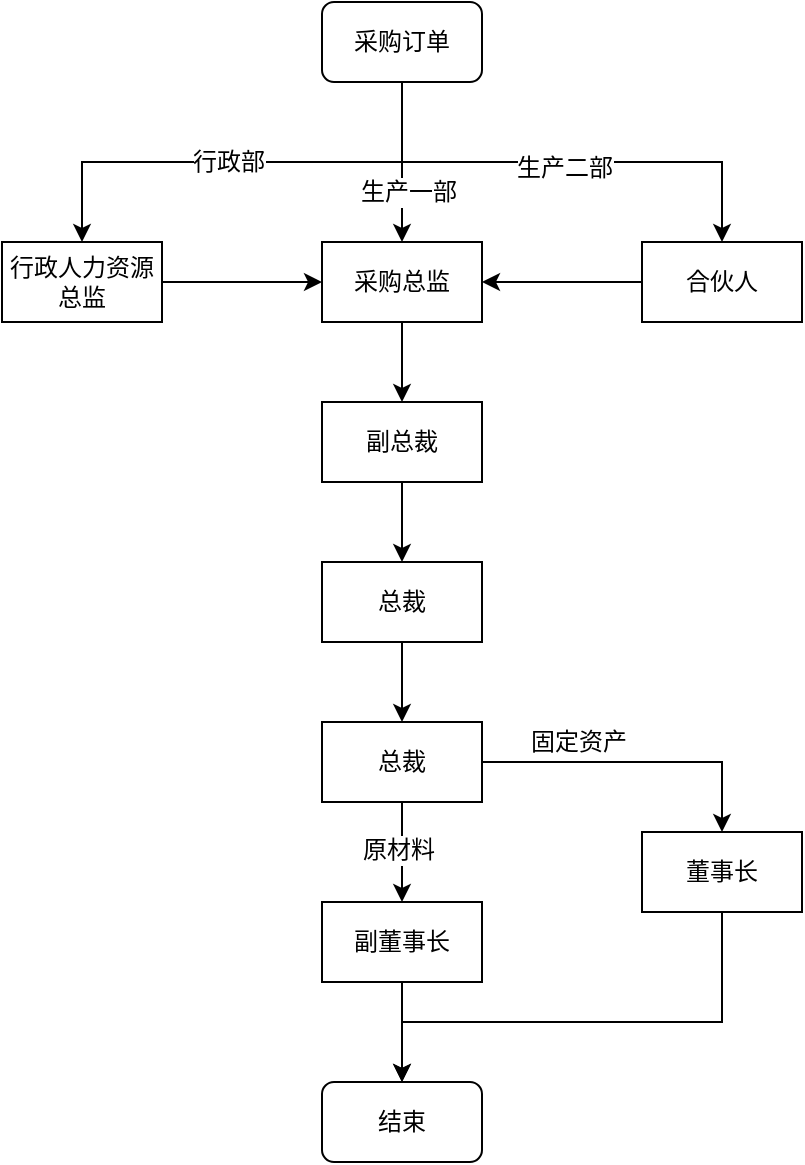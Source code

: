 <mxfile version="10.8.8" type="github"><diagram id="ffYdJT-XFeB85Uy6v92Y" name="Ã§Â¬Â¬ 1 Ã©Â¡Âµ"><mxGraphModel dx="840" dy="1605" grid="1" gridSize="10" guides="1" tooltips="1" connect="1" arrows="1" fold="1" page="1" pageScale="1" pageWidth="827" pageHeight="1169" math="0" shadow="0"><root><mxCell id="0"/><mxCell id="1" parent="0"/><mxCell id="v7qbSXmd2wotJv9jxuf7-5" style="edgeStyle=orthogonalEdgeStyle;rounded=0;orthogonalLoop=1;jettySize=auto;html=1;exitX=0.5;exitY=1;exitDx=0;exitDy=0;entryX=0.5;entryY=0;entryDx=0;entryDy=0;" parent="1" source="v7qbSXmd2wotJv9jxuf7-1" target="v7qbSXmd2wotJv9jxuf7-4" edge="1"><mxGeometry relative="1" as="geometry"/></mxCell><mxCell id="Iau8v4EFnwcn5ndCrO1W-4" value="生产一部" style="text;html=1;resizable=0;points=[];align=center;verticalAlign=middle;labelBackgroundColor=#ffffff;" parent="v7qbSXmd2wotJv9jxuf7-5" vertex="1" connectable="0"><mxGeometry x="0.375" y="3" relative="1" as="geometry"><mxPoint as="offset"/></mxGeometry></mxCell><mxCell id="Iau8v4EFnwcn5ndCrO1W-3" style="edgeStyle=orthogonalEdgeStyle;rounded=0;orthogonalLoop=1;jettySize=auto;html=1;exitX=0.5;exitY=1;exitDx=0;exitDy=0;" parent="1" source="v7qbSXmd2wotJv9jxuf7-1" target="Iau8v4EFnwcn5ndCrO1W-1" edge="1"><mxGeometry relative="1" as="geometry"/></mxCell><mxCell id="Iau8v4EFnwcn5ndCrO1W-5" value="生产二部" style="text;html=1;resizable=0;points=[];align=center;verticalAlign=middle;labelBackgroundColor=#ffffff;" parent="Iau8v4EFnwcn5ndCrO1W-3" vertex="1" connectable="0"><mxGeometry x="0.008" y="-3" relative="1" as="geometry"><mxPoint as="offset"/></mxGeometry></mxCell><mxCell id="ZMKHJREmC-DApjeurCwr-8" style="edgeStyle=orthogonalEdgeStyle;rounded=0;orthogonalLoop=1;jettySize=auto;html=1;exitX=0.5;exitY=1;exitDx=0;exitDy=0;" edge="1" parent="1" source="v7qbSXmd2wotJv9jxuf7-1" target="ZMKHJREmC-DApjeurCwr-4"><mxGeometry relative="1" as="geometry"/></mxCell><mxCell id="ZMKHJREmC-DApjeurCwr-9" value="行政部" style="text;html=1;resizable=0;points=[];align=center;verticalAlign=middle;labelBackgroundColor=#ffffff;" vertex="1" connectable="0" parent="ZMKHJREmC-DApjeurCwr-8"><mxGeometry x="0.058" relative="1" as="geometry"><mxPoint as="offset"/></mxGeometry></mxCell><mxCell id="v7qbSXmd2wotJv9jxuf7-1" value="采购订单" style="rounded=1;whiteSpace=wrap;html=1;" parent="1" vertex="1"><mxGeometry x="240" y="-1000" width="80" height="40" as="geometry"/></mxCell><mxCell id="v7qbSXmd2wotJv9jxuf7-7" value="" style="edgeStyle=orthogonalEdgeStyle;rounded=0;orthogonalLoop=1;jettySize=auto;html=1;" parent="1" source="v7qbSXmd2wotJv9jxuf7-4" target="v7qbSXmd2wotJv9jxuf7-6" edge="1"><mxGeometry relative="1" as="geometry"/></mxCell><mxCell id="v7qbSXmd2wotJv9jxuf7-4" value="采购总监" style="rounded=0;whiteSpace=wrap;html=1;" parent="1" vertex="1"><mxGeometry x="240" y="-880" width="80" height="40" as="geometry"/></mxCell><mxCell id="ZMKHJREmC-DApjeurCwr-7" style="edgeStyle=orthogonalEdgeStyle;rounded=0;orthogonalLoop=1;jettySize=auto;html=1;exitX=1;exitY=0.5;exitDx=0;exitDy=0;entryX=0;entryY=0.5;entryDx=0;entryDy=0;" edge="1" parent="1" source="ZMKHJREmC-DApjeurCwr-4" target="v7qbSXmd2wotJv9jxuf7-4"><mxGeometry relative="1" as="geometry"/></mxCell><mxCell id="ZMKHJREmC-DApjeurCwr-4" value="行政人力资源总监" style="rounded=0;whiteSpace=wrap;html=1;" vertex="1" parent="1"><mxGeometry x="80" y="-880" width="80" height="40" as="geometry"/></mxCell><mxCell id="ZMKHJREmC-DApjeurCwr-6" style="edgeStyle=orthogonalEdgeStyle;rounded=0;orthogonalLoop=1;jettySize=auto;html=1;exitX=0;exitY=0.5;exitDx=0;exitDy=0;entryX=1;entryY=0.5;entryDx=0;entryDy=0;" edge="1" parent="1" source="Iau8v4EFnwcn5ndCrO1W-1" target="v7qbSXmd2wotJv9jxuf7-4"><mxGeometry relative="1" as="geometry"/></mxCell><mxCell id="Iau8v4EFnwcn5ndCrO1W-1" value="合伙人" style="rounded=0;whiteSpace=wrap;html=1;" parent="1" vertex="1"><mxGeometry x="400" y="-880" width="80" height="40" as="geometry"/></mxCell><mxCell id="v7qbSXmd2wotJv9jxuf7-9" value="" style="edgeStyle=orthogonalEdgeStyle;rounded=0;orthogonalLoop=1;jettySize=auto;html=1;" parent="1" source="v7qbSXmd2wotJv9jxuf7-6" target="v7qbSXmd2wotJv9jxuf7-8" edge="1"><mxGeometry relative="1" as="geometry"/></mxCell><mxCell id="v7qbSXmd2wotJv9jxuf7-6" value="副总裁" style="rounded=0;whiteSpace=wrap;html=1;" parent="1" vertex="1"><mxGeometry x="240" y="-800" width="80" height="40" as="geometry"/></mxCell><mxCell id="Iau8v4EFnwcn5ndCrO1W-7" value="" style="edgeStyle=orthogonalEdgeStyle;rounded=0;orthogonalLoop=1;jettySize=auto;html=1;" parent="1" source="v7qbSXmd2wotJv9jxuf7-8" target="Iau8v4EFnwcn5ndCrO1W-6" edge="1"><mxGeometry relative="1" as="geometry"/></mxCell><mxCell id="v7qbSXmd2wotJv9jxuf7-8" value="总裁" style="rounded=0;whiteSpace=wrap;html=1;" parent="1" vertex="1"><mxGeometry x="240" y="-720" width="80" height="40" as="geometry"/></mxCell><mxCell id="Iau8v4EFnwcn5ndCrO1W-9" value="" style="edgeStyle=orthogonalEdgeStyle;rounded=0;orthogonalLoop=1;jettySize=auto;html=1;" parent="1" source="Iau8v4EFnwcn5ndCrO1W-6" target="Iau8v4EFnwcn5ndCrO1W-8" edge="1"><mxGeometry relative="1" as="geometry"/></mxCell><mxCell id="Iau8v4EFnwcn5ndCrO1W-14" value="原材料&lt;br&gt;" style="text;html=1;resizable=0;points=[];align=center;verticalAlign=middle;labelBackgroundColor=#ffffff;" parent="Iau8v4EFnwcn5ndCrO1W-9" vertex="1" connectable="0"><mxGeometry x="-0.05" y="-2" relative="1" as="geometry"><mxPoint as="offset"/></mxGeometry></mxCell><mxCell id="Iau8v4EFnwcn5ndCrO1W-12" style="edgeStyle=orthogonalEdgeStyle;rounded=0;orthogonalLoop=1;jettySize=auto;html=1;exitX=1;exitY=0.5;exitDx=0;exitDy=0;entryX=0.5;entryY=0;entryDx=0;entryDy=0;" parent="1" source="Iau8v4EFnwcn5ndCrO1W-6" target="Iau8v4EFnwcn5ndCrO1W-10" edge="1"><mxGeometry relative="1" as="geometry"/></mxCell><mxCell id="Iau8v4EFnwcn5ndCrO1W-13" value="固定资产" style="text;html=1;resizable=0;points=[];align=center;verticalAlign=middle;labelBackgroundColor=#ffffff;" parent="Iau8v4EFnwcn5ndCrO1W-12" vertex="1" connectable="0"><mxGeometry x="-0.044" y="-4" relative="1" as="geometry"><mxPoint x="-26" y="-14" as="offset"/></mxGeometry></mxCell><mxCell id="Iau8v4EFnwcn5ndCrO1W-6" value="总裁" style="rounded=0;whiteSpace=wrap;html=1;" parent="1" vertex="1"><mxGeometry x="240" y="-640" width="80" height="40" as="geometry"/></mxCell><mxCell id="ZMKHJREmC-DApjeurCwr-2" style="edgeStyle=orthogonalEdgeStyle;rounded=0;orthogonalLoop=1;jettySize=auto;html=1;exitX=0.5;exitY=1;exitDx=0;exitDy=0;" edge="1" parent="1" source="Iau8v4EFnwcn5ndCrO1W-8" target="ZMKHJREmC-DApjeurCwr-1"><mxGeometry relative="1" as="geometry"/></mxCell><mxCell id="Iau8v4EFnwcn5ndCrO1W-8" value="副董事长" style="rounded=0;whiteSpace=wrap;html=1;" parent="1" vertex="1"><mxGeometry x="240" y="-550" width="80" height="40" as="geometry"/></mxCell><mxCell id="ZMKHJREmC-DApjeurCwr-3" style="edgeStyle=orthogonalEdgeStyle;rounded=0;orthogonalLoop=1;jettySize=auto;html=1;exitX=0.5;exitY=1;exitDx=0;exitDy=0;entryX=0.5;entryY=0;entryDx=0;entryDy=0;" edge="1" parent="1" source="Iau8v4EFnwcn5ndCrO1W-10" target="ZMKHJREmC-DApjeurCwr-1"><mxGeometry relative="1" as="geometry"><Array as="points"><mxPoint x="440" y="-490"/><mxPoint x="280" y="-490"/></Array></mxGeometry></mxCell><mxCell id="Iau8v4EFnwcn5ndCrO1W-10" value="董事长" style="rounded=0;whiteSpace=wrap;html=1;" parent="1" vertex="1"><mxGeometry x="400" y="-585" width="80" height="40" as="geometry"/></mxCell><mxCell id="ZMKHJREmC-DApjeurCwr-1" value="结束" style="rounded=1;whiteSpace=wrap;html=1;" vertex="1" parent="1"><mxGeometry x="240" y="-460" width="80" height="40" as="geometry"/></mxCell></root></mxGraphModel></diagram></mxfile>